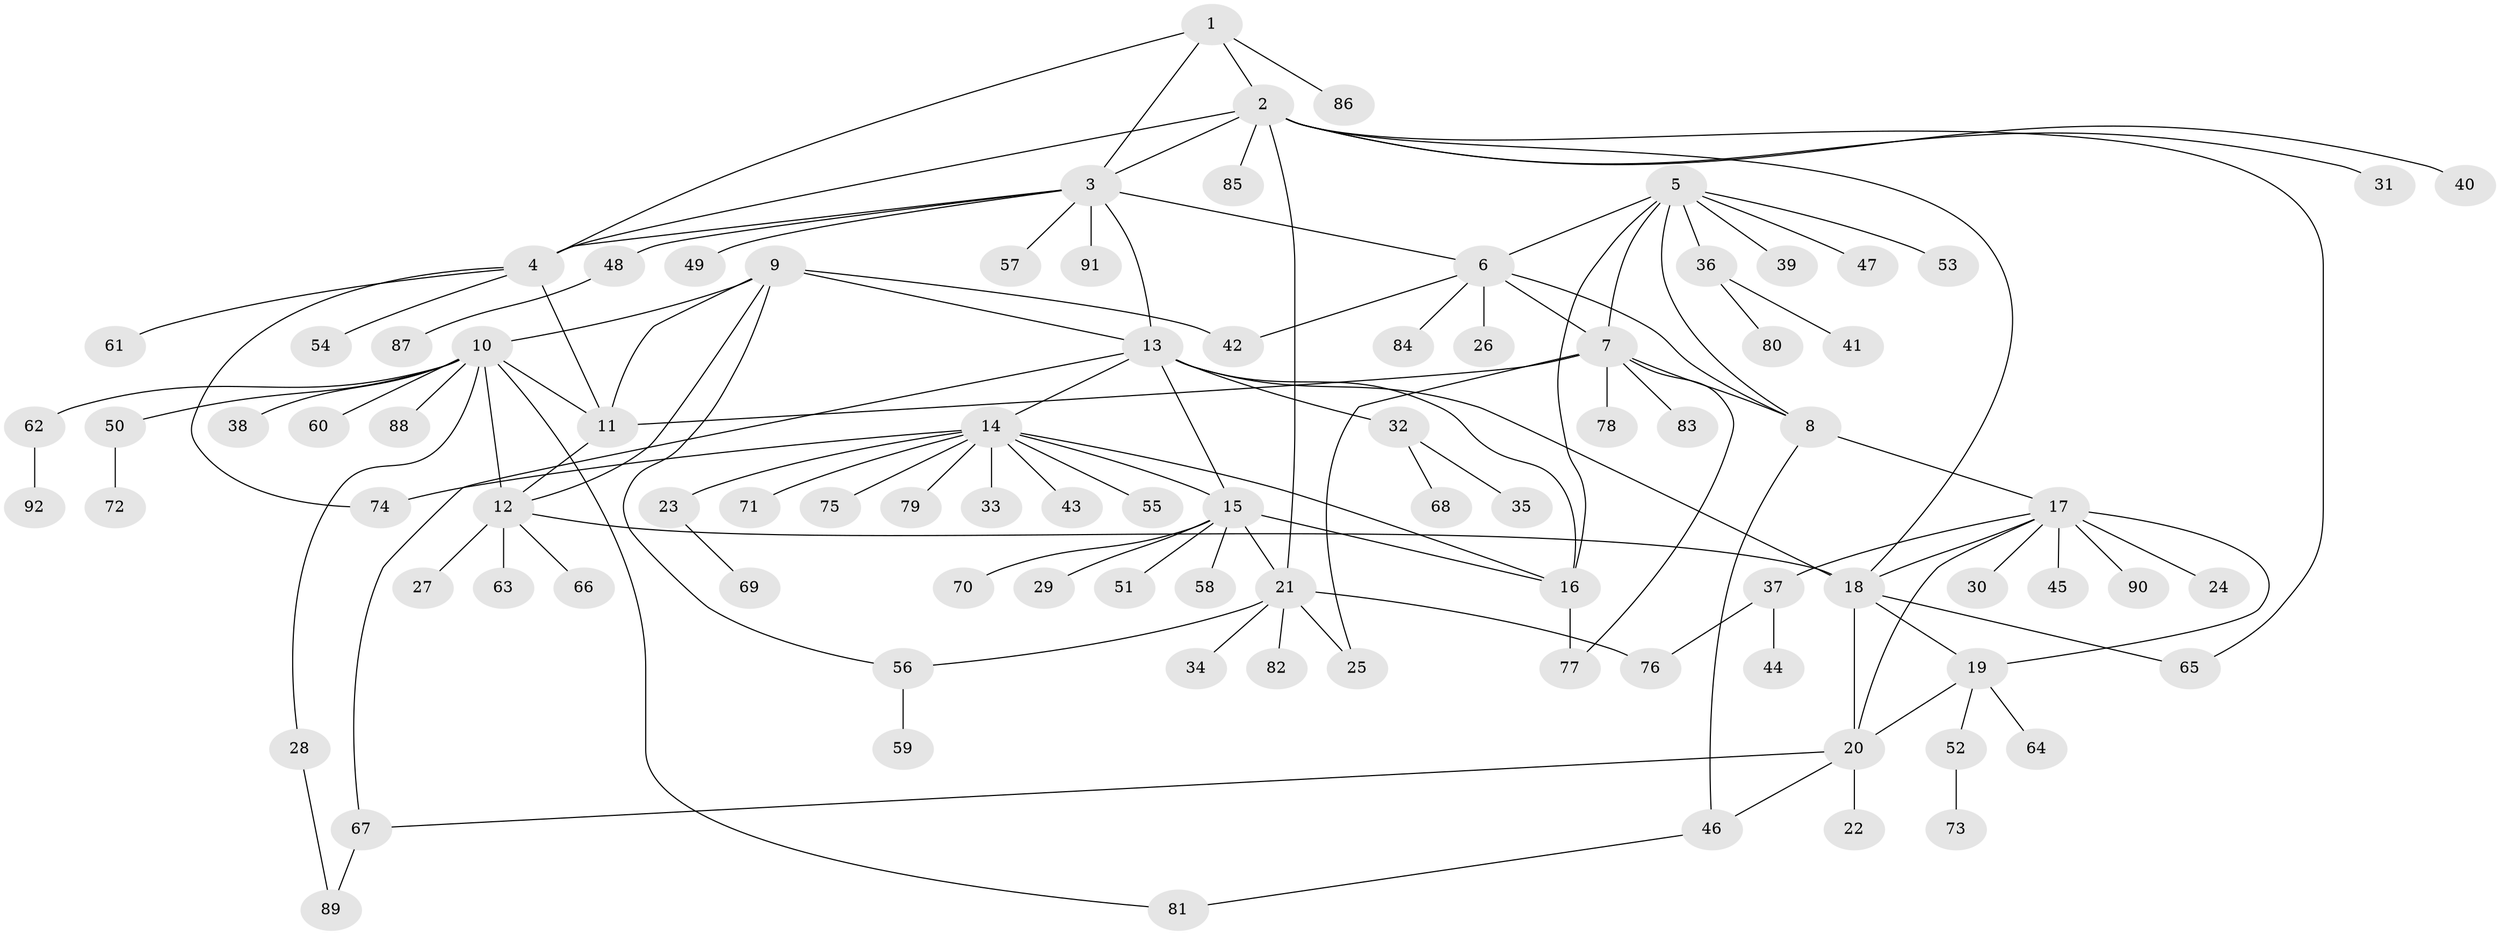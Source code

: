 // Generated by graph-tools (version 1.1) at 2025/26/03/09/25 03:26:40]
// undirected, 92 vertices, 124 edges
graph export_dot {
graph [start="1"]
  node [color=gray90,style=filled];
  1;
  2;
  3;
  4;
  5;
  6;
  7;
  8;
  9;
  10;
  11;
  12;
  13;
  14;
  15;
  16;
  17;
  18;
  19;
  20;
  21;
  22;
  23;
  24;
  25;
  26;
  27;
  28;
  29;
  30;
  31;
  32;
  33;
  34;
  35;
  36;
  37;
  38;
  39;
  40;
  41;
  42;
  43;
  44;
  45;
  46;
  47;
  48;
  49;
  50;
  51;
  52;
  53;
  54;
  55;
  56;
  57;
  58;
  59;
  60;
  61;
  62;
  63;
  64;
  65;
  66;
  67;
  68;
  69;
  70;
  71;
  72;
  73;
  74;
  75;
  76;
  77;
  78;
  79;
  80;
  81;
  82;
  83;
  84;
  85;
  86;
  87;
  88;
  89;
  90;
  91;
  92;
  1 -- 2;
  1 -- 3;
  1 -- 4;
  1 -- 86;
  2 -- 3;
  2 -- 4;
  2 -- 18;
  2 -- 21;
  2 -- 31;
  2 -- 40;
  2 -- 65;
  2 -- 85;
  3 -- 4;
  3 -- 6;
  3 -- 13;
  3 -- 48;
  3 -- 49;
  3 -- 57;
  3 -- 91;
  4 -- 11;
  4 -- 54;
  4 -- 61;
  4 -- 74;
  5 -- 6;
  5 -- 7;
  5 -- 8;
  5 -- 16;
  5 -- 36;
  5 -- 39;
  5 -- 47;
  5 -- 53;
  6 -- 7;
  6 -- 8;
  6 -- 26;
  6 -- 42;
  6 -- 84;
  7 -- 8;
  7 -- 11;
  7 -- 25;
  7 -- 77;
  7 -- 78;
  7 -- 83;
  8 -- 17;
  8 -- 46;
  9 -- 10;
  9 -- 11;
  9 -- 12;
  9 -- 13;
  9 -- 42;
  9 -- 56;
  10 -- 11;
  10 -- 12;
  10 -- 28;
  10 -- 38;
  10 -- 50;
  10 -- 60;
  10 -- 62;
  10 -- 81;
  10 -- 88;
  11 -- 12;
  12 -- 18;
  12 -- 27;
  12 -- 63;
  12 -- 66;
  13 -- 14;
  13 -- 15;
  13 -- 16;
  13 -- 18;
  13 -- 32;
  13 -- 67;
  14 -- 15;
  14 -- 16;
  14 -- 23;
  14 -- 33;
  14 -- 43;
  14 -- 55;
  14 -- 71;
  14 -- 74;
  14 -- 75;
  14 -- 79;
  15 -- 16;
  15 -- 21;
  15 -- 29;
  15 -- 51;
  15 -- 58;
  15 -- 70;
  16 -- 77;
  17 -- 18;
  17 -- 19;
  17 -- 20;
  17 -- 24;
  17 -- 30;
  17 -- 37;
  17 -- 45;
  17 -- 90;
  18 -- 19;
  18 -- 20;
  18 -- 65;
  19 -- 20;
  19 -- 52;
  19 -- 64;
  20 -- 22;
  20 -- 46;
  20 -- 67;
  21 -- 25;
  21 -- 34;
  21 -- 56;
  21 -- 76;
  21 -- 82;
  23 -- 69;
  28 -- 89;
  32 -- 35;
  32 -- 68;
  36 -- 41;
  36 -- 80;
  37 -- 44;
  37 -- 76;
  46 -- 81;
  48 -- 87;
  50 -- 72;
  52 -- 73;
  56 -- 59;
  62 -- 92;
  67 -- 89;
}
